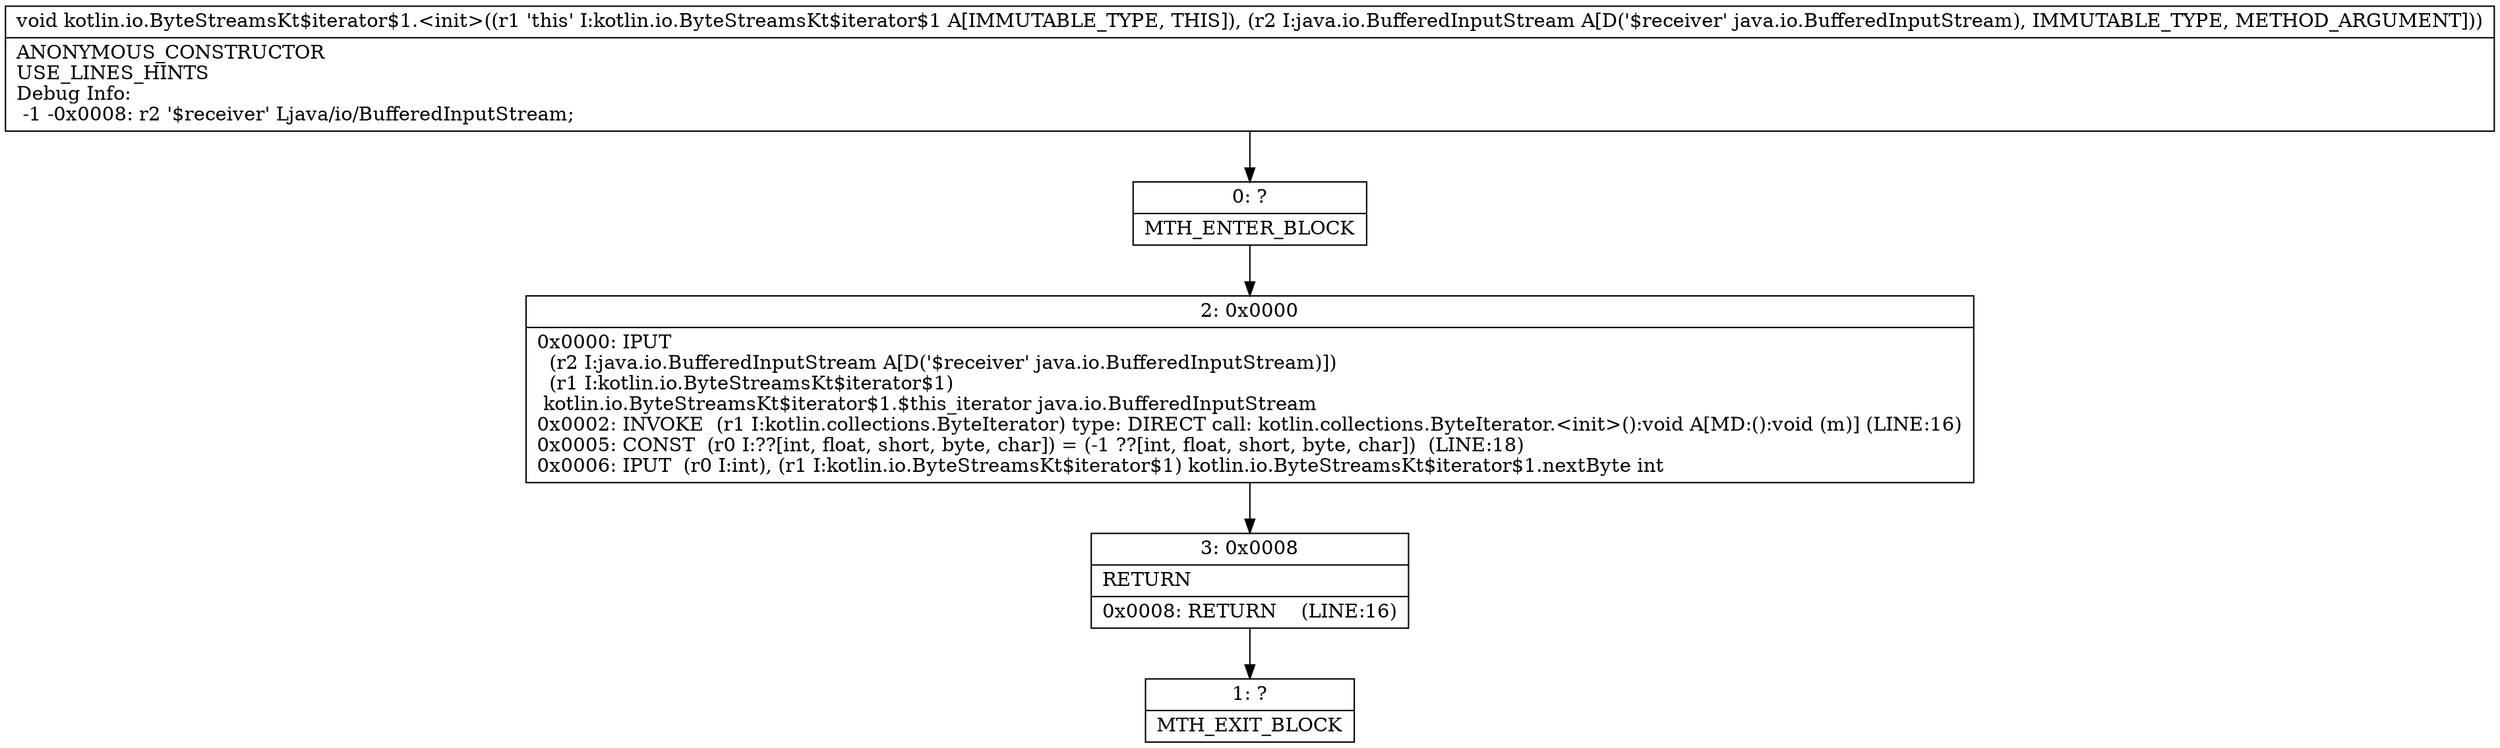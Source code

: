 digraph "CFG forkotlin.io.ByteStreamsKt$iterator$1.\<init\>(Ljava\/io\/BufferedInputStream;)V" {
Node_0 [shape=record,label="{0\:\ ?|MTH_ENTER_BLOCK\l}"];
Node_2 [shape=record,label="{2\:\ 0x0000|0x0000: IPUT  \l  (r2 I:java.io.BufferedInputStream A[D('$receiver' java.io.BufferedInputStream)])\l  (r1 I:kotlin.io.ByteStreamsKt$iterator$1)\l kotlin.io.ByteStreamsKt$iterator$1.$this_iterator java.io.BufferedInputStream \l0x0002: INVOKE  (r1 I:kotlin.collections.ByteIterator) type: DIRECT call: kotlin.collections.ByteIterator.\<init\>():void A[MD:():void (m)] (LINE:16)\l0x0005: CONST  (r0 I:??[int, float, short, byte, char]) = (\-1 ??[int, float, short, byte, char])  (LINE:18)\l0x0006: IPUT  (r0 I:int), (r1 I:kotlin.io.ByteStreamsKt$iterator$1) kotlin.io.ByteStreamsKt$iterator$1.nextByte int \l}"];
Node_3 [shape=record,label="{3\:\ 0x0008|RETURN\l|0x0008: RETURN    (LINE:16)\l}"];
Node_1 [shape=record,label="{1\:\ ?|MTH_EXIT_BLOCK\l}"];
MethodNode[shape=record,label="{void kotlin.io.ByteStreamsKt$iterator$1.\<init\>((r1 'this' I:kotlin.io.ByteStreamsKt$iterator$1 A[IMMUTABLE_TYPE, THIS]), (r2 I:java.io.BufferedInputStream A[D('$receiver' java.io.BufferedInputStream), IMMUTABLE_TYPE, METHOD_ARGUMENT]))  | ANONYMOUS_CONSTRUCTOR\lUSE_LINES_HINTS\lDebug Info:\l  \-1 \-0x0008: r2 '$receiver' Ljava\/io\/BufferedInputStream;\l}"];
MethodNode -> Node_0;Node_0 -> Node_2;
Node_2 -> Node_3;
Node_3 -> Node_1;
}

